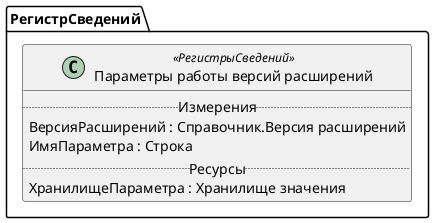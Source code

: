 ﻿@startuml ПараметрыРаботыВерсийРасширений
'!include templates.wsd
'..\include templates.wsd
class РегистрСведений.ПараметрыРаботыВерсийРасширений as "Параметры работы версий расширений" <<РегистрыСведений>>
{
..Измерения..
ВерсияРасширений : Справочник.Версия расширений
ИмяПараметра : Строка
..Ресурсы..
ХранилищеПараметра : Хранилище значения
}
@enduml
